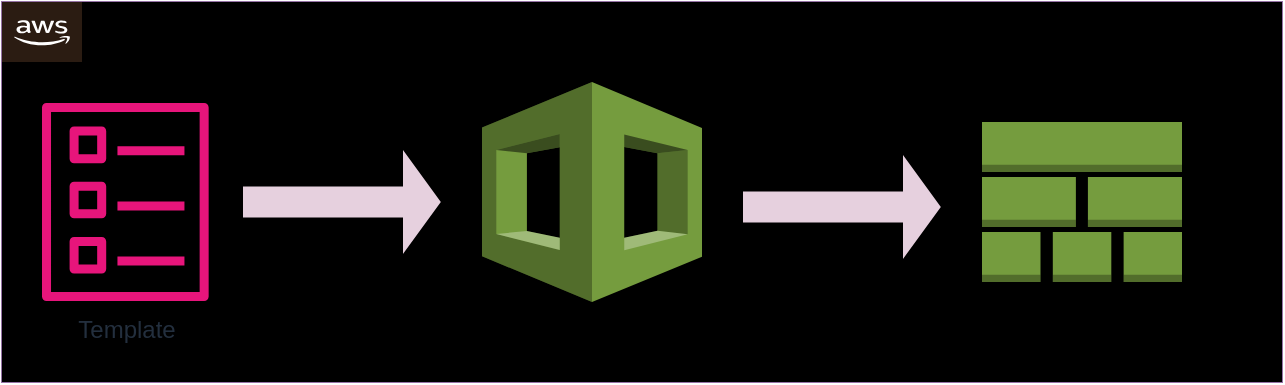 <mxfile version="28.2.5">
  <diagram name="Página-1" id="FzoDMum-OTxFB8bTTMTe">
    <mxGraphModel dx="872" dy="473" grid="1" gridSize="10" guides="1" tooltips="1" connect="1" arrows="1" fold="1" page="1" pageScale="1" pageWidth="827" pageHeight="1169" math="0" shadow="0">
      <root>
        <mxCell id="0" />
        <mxCell id="1" parent="0" />
        <mxCell id="wDcv5NIvtFI6eVPyMwpr-12" value="" style="group;aspect=fixed;fillColor=#E6D0DE;strokeColor=#9673a6;" parent="1" vertex="1" connectable="0">
          <mxGeometry x="80" y="100" width="640" height="190" as="geometry" />
        </mxCell>
        <mxCell id="wDcv5NIvtFI6eVPyMwpr-8" value="" style="verticalLabelPosition=bottom;verticalAlign=top;html=1;shape=mxgraph.basic.rect;fillColor2=none;strokeWidth=1;size=20;indent=5;fillColor=#e1d5e7;strokeColor=none;shadow=0;gradientColor=light-dark(#db9ce8, #ededed);gradientDirection=east;" parent="wDcv5NIvtFI6eVPyMwpr-12" vertex="1">
          <mxGeometry width="640" height="190" as="geometry" />
        </mxCell>
        <mxCell id="wDcv5NIvtFI6eVPyMwpr-1" value="Template" style="sketch=0;outlineConnect=0;fontColor=#232F3E;gradientColor=none;fillColor=#E7157B;strokeColor=none;dashed=0;verticalLabelPosition=bottom;verticalAlign=top;align=center;html=1;fontSize=12;fontStyle=0;aspect=fixed;pointerEvents=1;shape=mxgraph.aws4.template;" parent="wDcv5NIvtFI6eVPyMwpr-12" vertex="1">
          <mxGeometry x="20" y="50" width="83.33" height="100" as="geometry" />
        </mxCell>
        <mxCell id="wDcv5NIvtFI6eVPyMwpr-3" value="Stack" style="outlineConnect=0;dashed=0;verticalLabelPosition=bottom;verticalAlign=top;align=center;html=1;shape=mxgraph.aws3.stack_aws_cloudformation;fillColor=#759C3E;gradientColor=none;" parent="wDcv5NIvtFI6eVPyMwpr-12" vertex="1">
          <mxGeometry x="490" y="60" width="100" height="80" as="geometry" />
        </mxCell>
        <mxCell id="wDcv5NIvtFI6eVPyMwpr-4" value="CloudFormation" style="outlineConnect=0;dashed=0;verticalLabelPosition=bottom;verticalAlign=top;align=center;html=1;shape=mxgraph.aws3.cloudformation;fillColor=#759C3E;gradientColor=none;" parent="wDcv5NIvtFI6eVPyMwpr-12" vertex="1">
          <mxGeometry x="240" y="40" width="110" height="110" as="geometry" />
        </mxCell>
        <mxCell id="wDcv5NIvtFI6eVPyMwpr-7" value="" style="shape=singleArrow;whiteSpace=wrap;html=1;fillColor=#E6D0DE;" parent="wDcv5NIvtFI6eVPyMwpr-12" vertex="1">
          <mxGeometry x="370" y="75" width="100" height="55" as="geometry" />
        </mxCell>
        <mxCell id="wDcv5NIvtFI6eVPyMwpr-9" value="" style="outlineConnect=0;dashed=0;verticalLabelPosition=bottom;verticalAlign=top;align=center;html=1;shape=mxgraph.aws3.cloud_2;fillColor=light-dark(#2b1c12, #bd5c17);gradientColor=none;" parent="wDcv5NIvtFI6eVPyMwpr-12" vertex="1">
          <mxGeometry width="40" height="30" as="geometry" />
        </mxCell>
        <mxCell id="wDcv5NIvtFI6eVPyMwpr-6" style="edgeStyle=orthogonalEdgeStyle;rounded=0;orthogonalLoop=1;jettySize=auto;html=1;exitX=0;exitY=0;exitDx=21;exitDy=21;exitPerimeter=0;entryX=0;entryY=0;entryDx=29;entryDy=29;entryPerimeter=0;" parent="wDcv5NIvtFI6eVPyMwpr-12" edge="1">
          <mxGeometry relative="1" as="geometry">
            <mxPoint x="161" y="101" as="sourcePoint" />
            <mxPoint x="169" y="109" as="targetPoint" />
          </mxGeometry>
        </mxCell>
        <mxCell id="njCElY9v7r28KrEQnc6B-1" value="" style="shape=singleArrow;whiteSpace=wrap;html=1;fillColor=#E6D0DE;" parent="wDcv5NIvtFI6eVPyMwpr-12" vertex="1">
          <mxGeometry x="120" y="72.5" width="100" height="55" as="geometry" />
        </mxCell>
      </root>
    </mxGraphModel>
  </diagram>
</mxfile>
